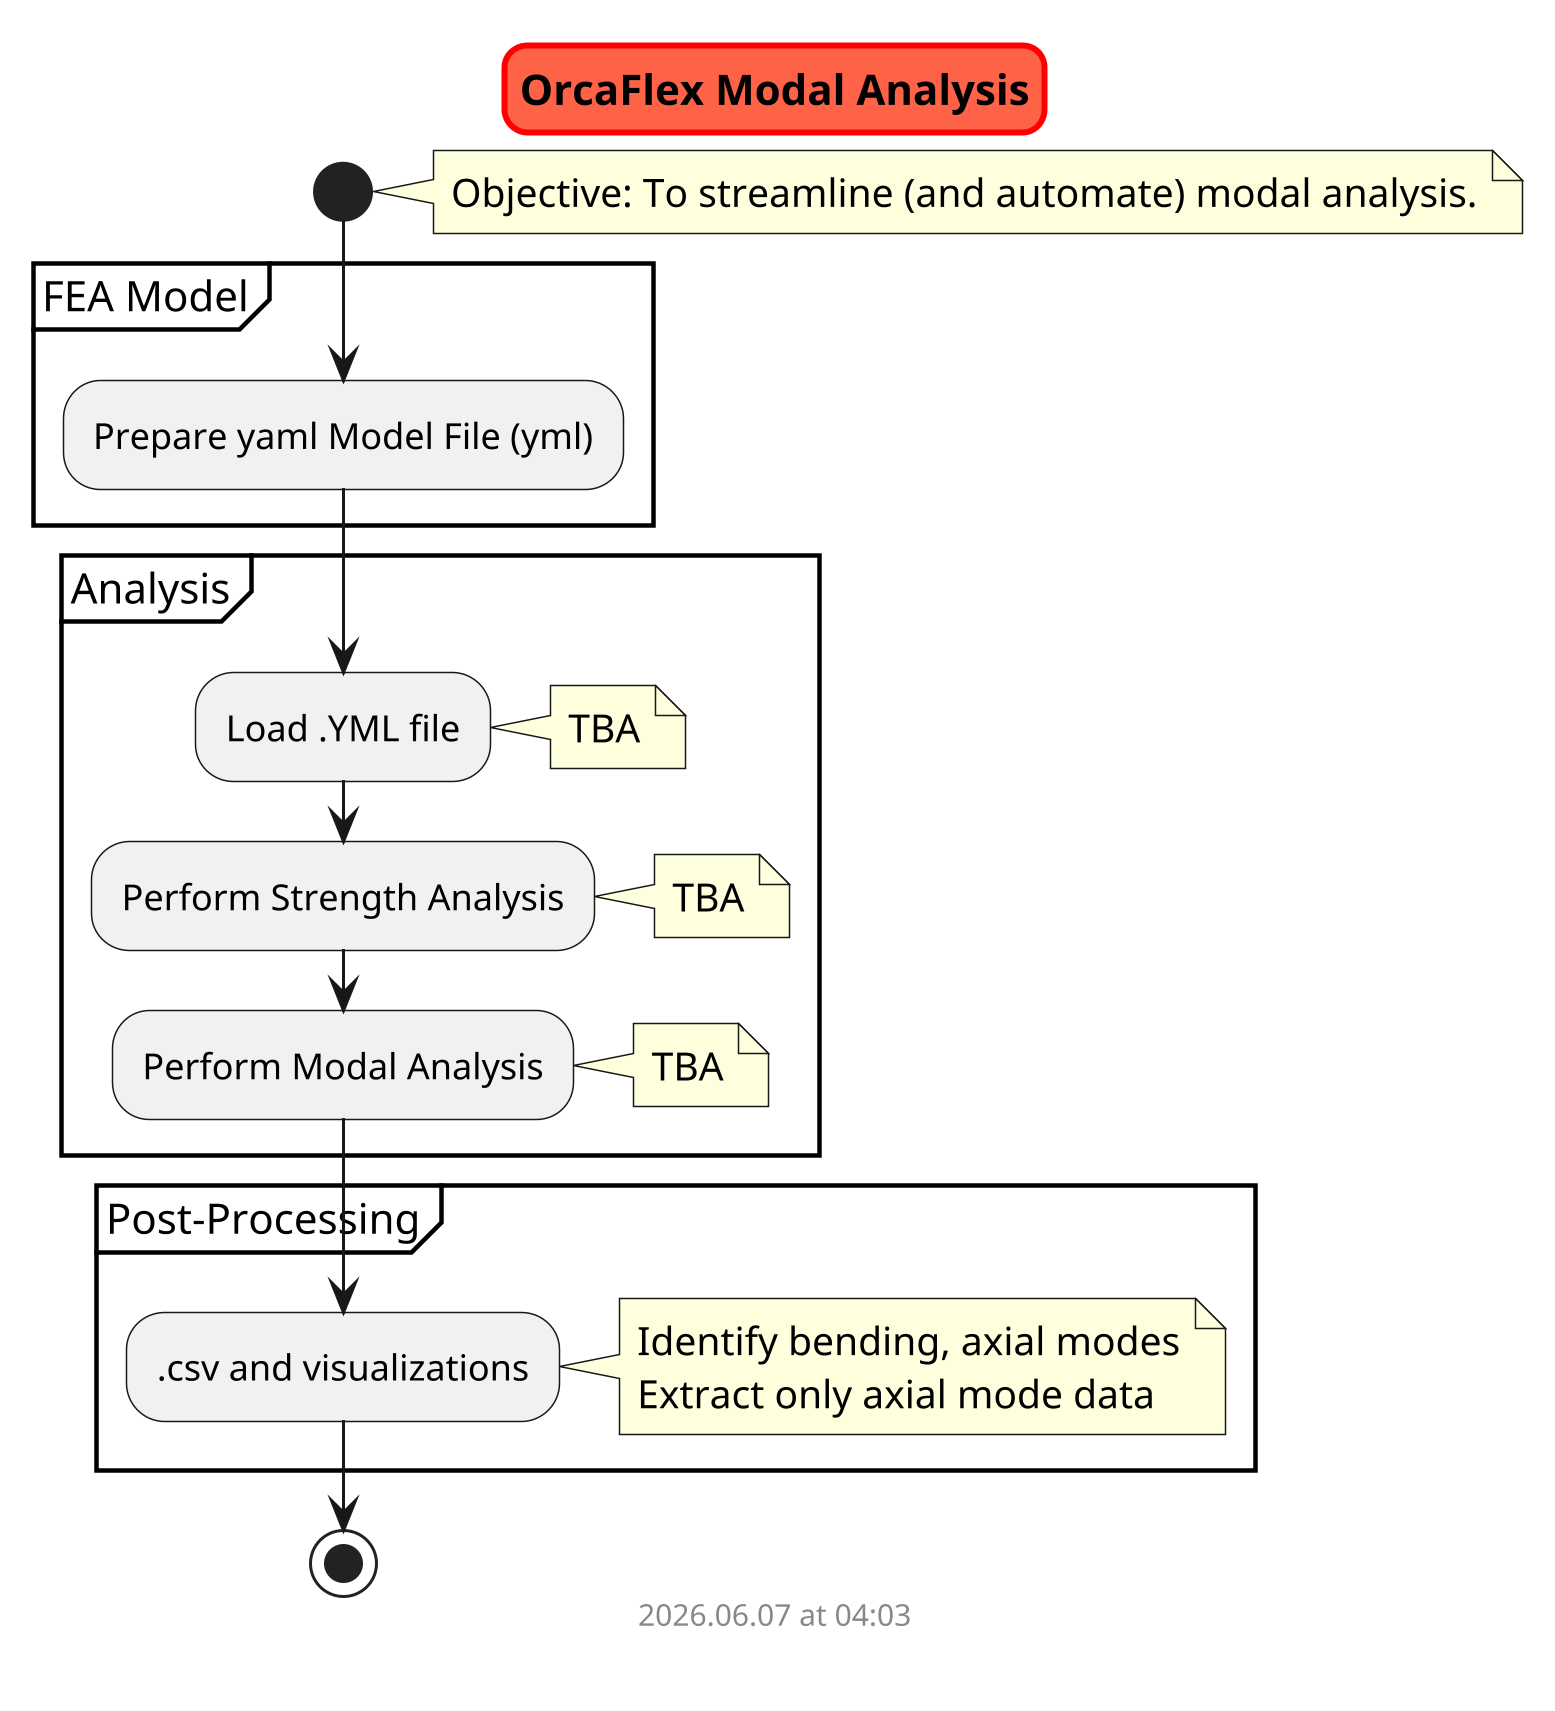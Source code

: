 @startuml orcaflex_modal
scale 3
skinparam titleBorderRoundCorner 15
skinparam titleBorderThickness 2
skinparam titleBorderColor red
skinparam titleBackgroundColor Tomato

title OrcaFlex Modal Analysis

start

    note right
        Objective: To streamline (and automate) modal analysis.
    end note

    partition "FEA Model" {

        :Prepare yaml Model File (yml);

    }

    partition "Analysis" {
        :Load .YML file;
            note right
                TBA
            end note

        :Perform Strength Analysis;
            note right
                TBA
            end note

        :Perform Modal Analysis;
            note right
                TBA
            end note

    }

    partition "Post-Processing" {
        :.csv and visualizations;
            note right
                Identify bending, axial modes
                Extract only axial mode data
            end note
    }

stop

footer
%date("yyyy.MM.dd' at 'HH:mm")
%filename()
end footer

@enduml
